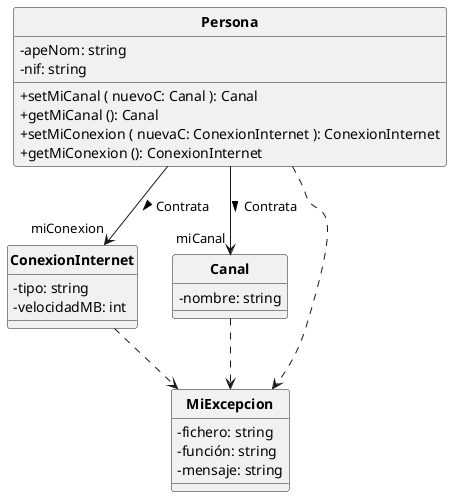 @startuml

hide circle
skinparam classattributeiconsize 0
skinparam classFontStyle bold

class Persona {
 - apeNom: string
 - nif: string
 + setMiCanal ( nuevoC: Canal ): Canal
 + getMiCanal (): Canal
 + setMiConexion ( nuevaC: ConexionInternet ): ConexionInternet
 + getMiConexion (): ConexionInternet
}

class ConexionInternet {
 - tipo: string
 - velocidadMB: int
}

class Canal {
 - nombre: string
}

class MiExcepcion{
 - fichero: string
 - función: string
 - mensaje: string
}

Persona --> "miConexion" ConexionInternet: Contrata >
Persona --> "miCanal" Canal: Contrata >
Canal ..> MiExcepcion
ConexionInternet ..> MiExcepcion
Persona ..> MiExcepcion

@enduml